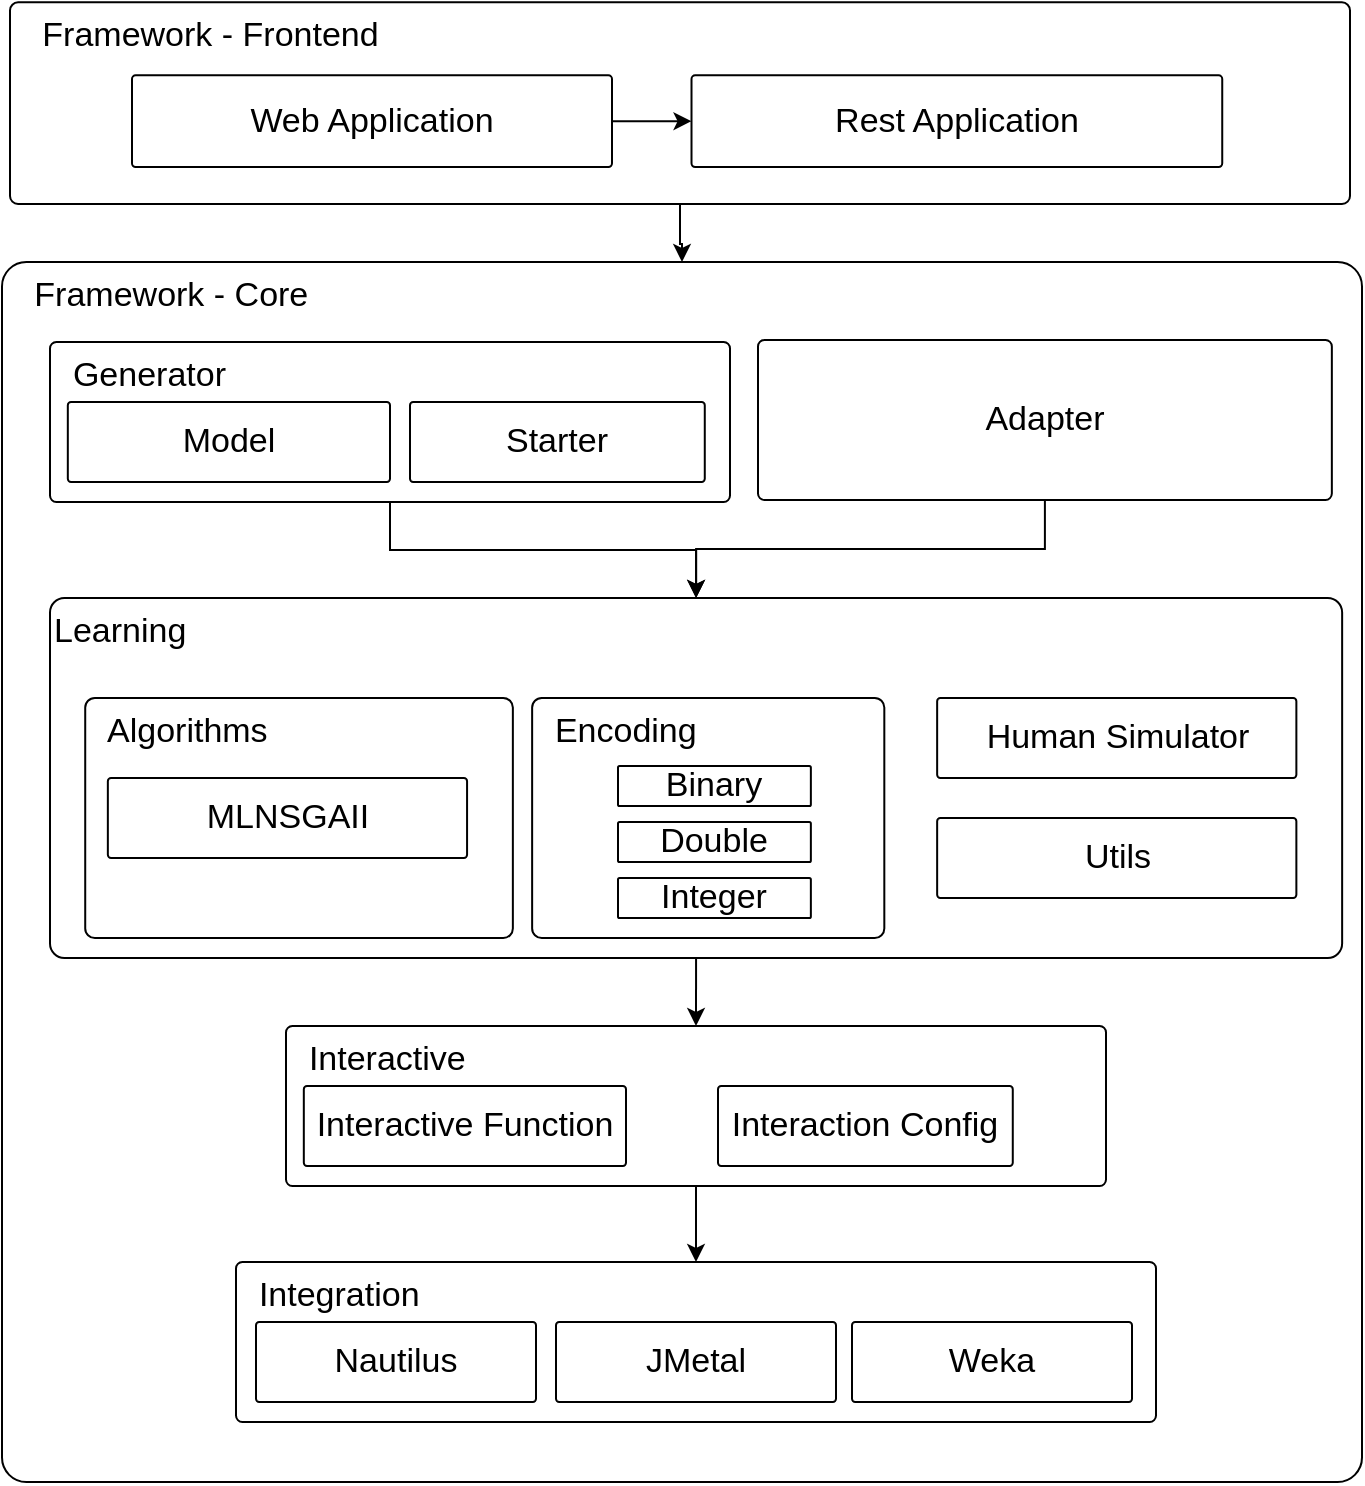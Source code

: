 <mxfile version="24.7.7">
  <diagram name="Page-1" id="3fIQNJAVzy5GbbGU44bo">
    <mxGraphModel dx="1368" dy="788" grid="1" gridSize="10" guides="1" tooltips="1" connect="1" arrows="1" fold="1" page="1" pageScale="1" pageWidth="827" pageHeight="1169" math="0" shadow="0">
      <root>
        <mxCell id="0" />
        <mxCell id="1" parent="0" />
        <mxCell id="SAuky-agSvdibuI8VWrR-51" style="edgeStyle=orthogonalEdgeStyle;rounded=0;orthogonalLoop=1;jettySize=auto;html=1;" edge="1" parent="1" source="SAuky-agSvdibuI8VWrR-46">
          <mxGeometry relative="1" as="geometry">
            <mxPoint x="390" y="402.0" as="targetPoint" />
          </mxGeometry>
        </mxCell>
        <mxCell id="SAuky-agSvdibuI8VWrR-64" value="&lt;div style=&quot;padding-top: 0px; font-size: 17px;&quot;&gt;&amp;nbsp; &amp;nbsp;&lt;span style=&quot;background-color: initial;&quot;&gt;Framework - Core&lt;/span&gt;&lt;/div&gt;" style="rounded=1;whiteSpace=wrap;html=1;align=left;verticalAlign=top;arcSize=2;fontSize=17;container=0;" vertex="1" parent="1">
          <mxGeometry x="35" y="430" width="680" height="610" as="geometry" />
        </mxCell>
        <mxCell id="SAuky-agSvdibuI8VWrR-70" style="edgeStyle=orthogonalEdgeStyle;rounded=0;orthogonalLoop=1;jettySize=auto;html=1;" edge="1" parent="1" source="SAuky-agSvdibuI8VWrR-54" target="SAuky-agSvdibuI8VWrR-64">
          <mxGeometry relative="1" as="geometry" />
        </mxCell>
        <mxCell id="SAuky-agSvdibuI8VWrR-54" value="&lt;div style=&quot;padding-top: 0px; font-size: 17px;&quot;&gt;&amp;nbsp; &amp;nbsp;Framework - Frontend&lt;/div&gt;" style="rounded=1;whiteSpace=wrap;html=1;align=left;verticalAlign=top;arcSize=4;fontSize=17;container=0;" vertex="1" parent="1">
          <mxGeometry x="39" y="300.17" width="670" height="100.83" as="geometry" />
        </mxCell>
        <mxCell id="SAuky-agSvdibuI8VWrR-62" style="edgeStyle=orthogonalEdgeStyle;rounded=0;orthogonalLoop=1;jettySize=auto;html=1;" edge="1" parent="1" source="SAuky-agSvdibuI8VWrR-60" target="SAuky-agSvdibuI8VWrR-58">
          <mxGeometry relative="1" as="geometry" />
        </mxCell>
        <mxCell id="SAuky-agSvdibuI8VWrR-58" value="&lt;div style=&quot;padding-top: 0px; font-size: 17px;&quot;&gt;Rest Application&lt;/div&gt;" style="rounded=1;whiteSpace=wrap;html=1;align=center;verticalAlign=middle;arcSize=4;fontSize=17;container=0;" vertex="1" parent="1">
          <mxGeometry x="379.756" y="336.667" width="265.366" height="45.833" as="geometry" />
        </mxCell>
        <mxCell id="SAuky-agSvdibuI8VWrR-60" value="&lt;div style=&quot;padding-top: 0px; font-size: 17px;&quot;&gt;Web Application&lt;/div&gt;" style="rounded=1;whiteSpace=wrap;html=1;align=center;verticalAlign=middle;arcSize=4;fontSize=17;container=0;" vertex="1" parent="1">
          <mxGeometry x="100" y="336.667" width="240" height="45.833" as="geometry" />
        </mxCell>
        <mxCell id="SAuky-agSvdibuI8VWrR-1" value="&lt;div style=&quot;padding-top: 0px; font-size: 17px;&quot;&gt;&lt;span style=&quot;background-color: initial;&quot;&gt;&amp;nbsp;&amp;nbsp;&lt;/span&gt;&lt;span style=&quot;background-color: initial;&quot;&gt;Integration&lt;/span&gt;&lt;br&gt;&lt;/div&gt;" style="rounded=1;whiteSpace=wrap;html=1;align=left;verticalAlign=top;arcSize=4;fontSize=17;container=0;" vertex="1" parent="1">
          <mxGeometry x="152" y="930" width="460" height="80" as="geometry" />
        </mxCell>
        <mxCell id="SAuky-agSvdibuI8VWrR-5" value="&lt;div style=&quot;padding-top: 0px; font-size: 17px;&quot;&gt;Nautilus&lt;/div&gt;" style="rounded=1;whiteSpace=wrap;html=1;align=center;verticalAlign=middle;arcSize=4;fontSize=17;container=0;" vertex="1" parent="1">
          <mxGeometry x="162" y="960" width="140" height="40" as="geometry" />
        </mxCell>
        <mxCell id="SAuky-agSvdibuI8VWrR-6" value="&lt;div style=&quot;padding-top: 0px; font-size: 17px;&quot;&gt;JMetal&lt;/div&gt;" style="rounded=1;whiteSpace=wrap;html=1;align=center;verticalAlign=middle;arcSize=4;fontSize=17;container=0;" vertex="1" parent="1">
          <mxGeometry x="312" y="960" width="140" height="40" as="geometry" />
        </mxCell>
        <mxCell id="SAuky-agSvdibuI8VWrR-7" value="&lt;div style=&quot;padding-top: 0px; font-size: 17px;&quot;&gt;Weka&lt;/div&gt;" style="rounded=1;whiteSpace=wrap;html=1;align=center;verticalAlign=middle;arcSize=4;fontSize=17;container=0;" vertex="1" parent="1">
          <mxGeometry x="460" y="960" width="140" height="40" as="geometry" />
        </mxCell>
        <mxCell id="SAuky-agSvdibuI8VWrR-74" style="edgeStyle=orthogonalEdgeStyle;rounded=0;orthogonalLoop=1;jettySize=auto;html=1;" edge="1" parent="1" source="SAuky-agSvdibuI8VWrR-15" target="SAuky-agSvdibuI8VWrR-1">
          <mxGeometry relative="1" as="geometry" />
        </mxCell>
        <mxCell id="SAuky-agSvdibuI8VWrR-15" value="&lt;div style=&quot;padding-top: 0px; font-size: 17px;&quot;&gt;&amp;nbsp; Interactive&lt;/div&gt;" style="rounded=1;whiteSpace=wrap;html=1;align=left;verticalAlign=top;arcSize=4;fontSize=17;container=0;" vertex="1" parent="1">
          <mxGeometry x="177" y="812" width="410" height="80" as="geometry" />
        </mxCell>
        <mxCell id="SAuky-agSvdibuI8VWrR-16" value="&lt;div style=&quot;padding-top: 0px; font-size: 17px;&quot;&gt;Interactive Function&lt;/div&gt;" style="rounded=1;whiteSpace=wrap;html=1;align=center;verticalAlign=middle;arcSize=4;fontSize=17;container=0;" vertex="1" parent="1">
          <mxGeometry x="185.91" y="842" width="161.09" height="40" as="geometry" />
        </mxCell>
        <mxCell id="SAuky-agSvdibuI8VWrR-17" value="&lt;div style=&quot;padding-top: 0px; font-size: 17px;&quot;&gt;Interaction Config&lt;/div&gt;" style="rounded=1;whiteSpace=wrap;html=1;align=center;verticalAlign=middle;arcSize=4;fontSize=17;container=0;" vertex="1" parent="1">
          <mxGeometry x="393" y="842" width="147.39" height="40" as="geometry" />
        </mxCell>
        <mxCell id="SAuky-agSvdibuI8VWrR-71" style="edgeStyle=orthogonalEdgeStyle;rounded=0;orthogonalLoop=1;jettySize=auto;html=1;" edge="1" parent="1" source="SAuky-agSvdibuI8VWrR-34" target="SAuky-agSvdibuI8VWrR-10">
          <mxGeometry relative="1" as="geometry" />
        </mxCell>
        <mxCell id="SAuky-agSvdibuI8VWrR-34" value="&lt;div style=&quot;padding-top: 0px; font-size: 17px;&quot;&gt;&amp;nbsp; Generator&lt;/div&gt;" style="rounded=1;whiteSpace=wrap;html=1;align=left;verticalAlign=top;arcSize=4;fontSize=17;container=0;" vertex="1" parent="1">
          <mxGeometry x="59" y="470" width="340" height="80" as="geometry" />
        </mxCell>
        <mxCell id="SAuky-agSvdibuI8VWrR-35" value="&lt;div style=&quot;padding-top: 0px; font-size: 17px;&quot;&gt;Model&lt;/div&gt;" style="rounded=1;whiteSpace=wrap;html=1;align=center;verticalAlign=middle;arcSize=4;fontSize=17;container=0;" vertex="1" parent="1">
          <mxGeometry x="67.91" y="500" width="161.09" height="40" as="geometry" />
        </mxCell>
        <mxCell id="SAuky-agSvdibuI8VWrR-36" value="&lt;div style=&quot;padding-top: 0px; font-size: 17px;&quot;&gt;Starter&lt;/div&gt;" style="rounded=1;whiteSpace=wrap;html=1;align=center;verticalAlign=middle;arcSize=4;fontSize=17;container=0;" vertex="1" parent="1">
          <mxGeometry x="239" y="500" width="147.39" height="40" as="geometry" />
        </mxCell>
        <mxCell id="SAuky-agSvdibuI8VWrR-72" style="edgeStyle=orthogonalEdgeStyle;rounded=0;orthogonalLoop=1;jettySize=auto;html=1;" edge="1" parent="1" source="SAuky-agSvdibuI8VWrR-38" target="SAuky-agSvdibuI8VWrR-10">
          <mxGeometry relative="1" as="geometry" />
        </mxCell>
        <mxCell id="SAuky-agSvdibuI8VWrR-38" value="&lt;div style=&quot;padding-top: 0px; font-size: 17px;&quot;&gt;Adapter&lt;/div&gt;" style="rounded=1;whiteSpace=wrap;html=1;align=center;verticalAlign=middle;arcSize=4;fontSize=17;container=0;" vertex="1" parent="1">
          <mxGeometry x="413" y="469" width="286.927" height="80" as="geometry" />
        </mxCell>
        <mxCell id="SAuky-agSvdibuI8VWrR-73" style="edgeStyle=orthogonalEdgeStyle;rounded=0;orthogonalLoop=1;jettySize=auto;html=1;exitX=0.5;exitY=1;exitDx=0;exitDy=0;entryX=0.5;entryY=0;entryDx=0;entryDy=0;" edge="1" parent="1" source="SAuky-agSvdibuI8VWrR-10" target="SAuky-agSvdibuI8VWrR-15">
          <mxGeometry relative="1" as="geometry" />
        </mxCell>
        <mxCell id="SAuky-agSvdibuI8VWrR-10" value="&lt;div style=&quot;padding-top: 0px; font-size: 17px;&quot;&gt;Learning&lt;/div&gt;" style="rounded=1;whiteSpace=wrap;html=1;align=left;verticalAlign=top;arcSize=4;fontSize=17;container=0;" vertex="1" parent="1">
          <mxGeometry x="59" y="598" width="646.071" height="180" as="geometry" />
        </mxCell>
        <mxCell id="SAuky-agSvdibuI8VWrR-11" value="&lt;div style=&quot;padding-top: 0px; font-size: 17px;&quot;&gt;&amp;nbsp; Algorithms&lt;/div&gt;" style="rounded=1;whiteSpace=wrap;html=1;align=left;verticalAlign=top;arcSize=4;fontSize=17;container=0;" vertex="1" parent="1">
          <mxGeometry x="76.608" y="648" width="213.821" height="120" as="geometry" />
        </mxCell>
        <mxCell id="SAuky-agSvdibuI8VWrR-24" value="&lt;div style=&quot;padding-top: 0px; font-size: 17px;&quot;&gt;Human Simulator&lt;/div&gt;" style="rounded=1;whiteSpace=wrap;html=1;align=center;verticalAlign=middle;arcSize=4;fontSize=17;container=0;" vertex="1" parent="1">
          <mxGeometry x="502.576" y="648" width="179.609" height="40" as="geometry" />
        </mxCell>
        <mxCell id="SAuky-agSvdibuI8VWrR-25" value="&lt;div style=&quot;padding-top: 0px; font-size: 17px;&quot;&gt;Utils&lt;/div&gt;" style="rounded=1;whiteSpace=wrap;html=1;align=center;verticalAlign=middle;arcSize=4;fontSize=17;container=0;" vertex="1" parent="1">
          <mxGeometry x="502.577" y="708" width="179.609" height="40" as="geometry" />
        </mxCell>
        <mxCell id="SAuky-agSvdibuI8VWrR-27" value="&lt;div style=&quot;padding-top: 0px; font-size: 17px;&quot;&gt;MLNSGAII&lt;/div&gt;" style="rounded=1;whiteSpace=wrap;html=1;align=center;verticalAlign=middle;arcSize=4;fontSize=17;container=0;" vertex="1" parent="1">
          <mxGeometry x="87.924" y="688" width="179.609" height="40" as="geometry" />
        </mxCell>
        <mxCell id="SAuky-agSvdibuI8VWrR-12" value="&lt;div style=&quot;padding-top: 0px; font-size: 17px;&quot;&gt;&amp;nbsp; Encoding&lt;/div&gt;" style="rounded=1;whiteSpace=wrap;html=1;align=left;verticalAlign=top;arcSize=4;fontSize=17;container=0;" vertex="1" parent="1">
          <mxGeometry x="300.071" y="648" width="176.088" height="120" as="geometry" />
        </mxCell>
        <mxCell id="SAuky-agSvdibuI8VWrR-28" value="&lt;div style=&quot;padding-top: 0px; font-size: 17px;&quot;&gt;Binary&lt;/div&gt;" style="rounded=1;whiteSpace=wrap;html=1;align=center;verticalAlign=middle;arcSize=4;fontSize=17;container=0;" vertex="1" parent="1">
          <mxGeometry x="343.0" y="682" width="96.429" height="20" as="geometry" />
        </mxCell>
        <mxCell id="SAuky-agSvdibuI8VWrR-29" value="&lt;div style=&quot;padding-top: 0px; font-size: 17px;&quot;&gt;Double&lt;/div&gt;" style="rounded=1;whiteSpace=wrap;html=1;align=center;verticalAlign=middle;arcSize=4;fontSize=17;container=0;" vertex="1" parent="1">
          <mxGeometry x="343.0" y="710" width="96.429" height="20" as="geometry" />
        </mxCell>
        <mxCell id="SAuky-agSvdibuI8VWrR-30" value="&lt;div style=&quot;padding-top: 0px; font-size: 17px;&quot;&gt;Integer&lt;/div&gt;" style="rounded=1;whiteSpace=wrap;html=1;align=center;verticalAlign=middle;arcSize=4;fontSize=17;container=0;" vertex="1" parent="1">
          <mxGeometry x="343.0" y="738" width="96.429" height="20" as="geometry" />
        </mxCell>
      </root>
    </mxGraphModel>
  </diagram>
</mxfile>
